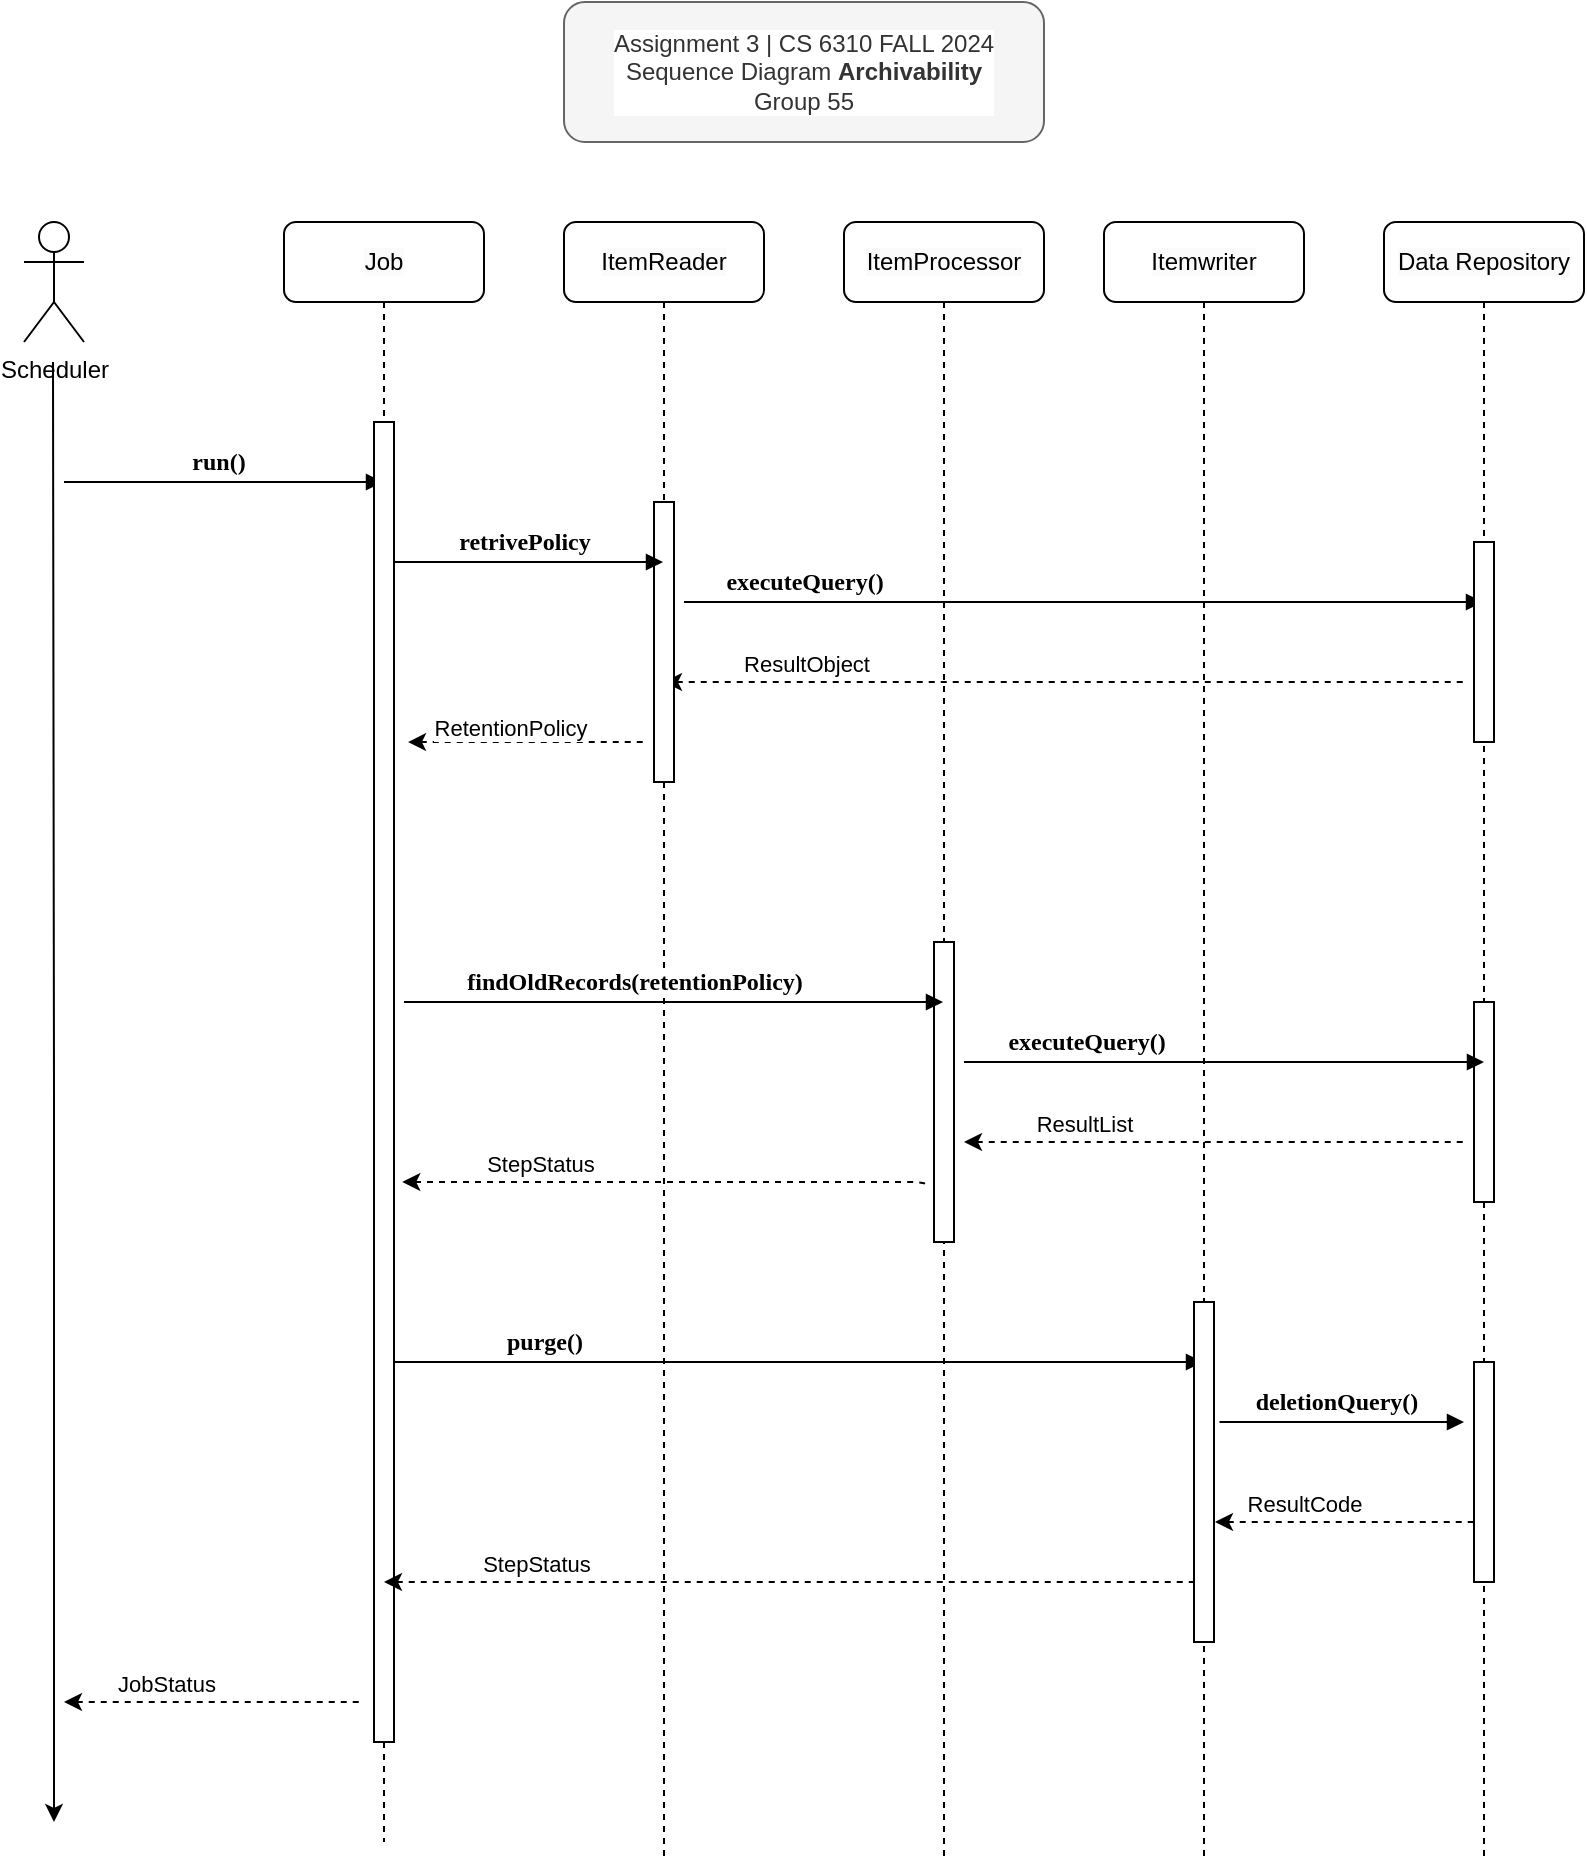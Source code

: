 <mxfile version="24.8.9">
  <diagram name="Page-1" id="2YBvvXClWsGukQMizWep">
    <mxGraphModel dx="851" dy="436" grid="1" gridSize="10" guides="1" tooltips="1" connect="1" arrows="1" fold="1" page="1" pageScale="1" pageWidth="850" pageHeight="1100" math="0" shadow="0">
      <root>
        <mxCell id="0" />
        <mxCell id="1" parent="0" />
        <mxCell id="ueSmNJdZmO534fqpI7w7-6" value="&lt;div&gt;Scheduler&lt;/div&gt;" style="shape=umlActor;verticalLabelPosition=bottom;verticalAlign=top;html=1;labelBackgroundColor=default;" vertex="1" parent="1">
          <mxGeometry x="50" y="120" width="30" height="60" as="geometry" />
        </mxCell>
        <mxCell id="ueSmNJdZmO534fqpI7w7-7" style="edgeStyle=orthogonalEdgeStyle;rounded=0;orthogonalLoop=1;jettySize=auto;html=1;labelBackgroundColor=default;" edge="1" parent="1">
          <mxGeometry relative="1" as="geometry">
            <mxPoint x="65" y="920" as="targetPoint" />
            <mxPoint x="64.5" y="190" as="sourcePoint" />
          </mxGeometry>
        </mxCell>
        <mxCell id="ueSmNJdZmO534fqpI7w7-8" value="" style="html=1;verticalAlign=bottom;endArrow=block;labelBackgroundColor=default;fontFamily=Verdana;fontSize=12;edgeStyle=elbowEdgeStyle;elbow=vertical;" edge="1" parent="1" target="ueSmNJdZmO534fqpI7w7-10">
          <mxGeometry x="-0.423" relative="1" as="geometry">
            <mxPoint x="70" y="250" as="sourcePoint" />
            <mxPoint x="210" y="250" as="targetPoint" />
            <mxPoint as="offset" />
          </mxGeometry>
        </mxCell>
        <mxCell id="ueSmNJdZmO534fqpI7w7-9" value="&lt;font face=&quot;Verdana&quot;&gt;&lt;span style=&quot;font-size: 12px;&quot;&gt;&lt;b&gt;run()&lt;/b&gt;&lt;/span&gt;&lt;/font&gt;" style="edgeLabel;html=1;align=center;verticalAlign=middle;resizable=0;points=[];labelBackgroundColor=default;" vertex="1" connectable="0" parent="ueSmNJdZmO534fqpI7w7-8">
          <mxGeometry x="-0.466" y="1" relative="1" as="geometry">
            <mxPoint x="34" y="-9" as="offset" />
          </mxGeometry>
        </mxCell>
        <mxCell id="ueSmNJdZmO534fqpI7w7-10" value="&lt;span style=&quot;font-family: Helvetica; background-color: rgb(251, 251, 251);&quot;&gt;Job&lt;/span&gt;" style="shape=umlLifeline;perimeter=lifelinePerimeter;whiteSpace=wrap;html=1;container=1;collapsible=0;recursiveResize=0;outlineConnect=0;rounded=1;shadow=0;comic=0;labelBackgroundColor=default;strokeWidth=1;fontFamily=Verdana;fontSize=12;align=center;movable=1;resizable=1;rotatable=1;deletable=1;editable=1;locked=0;connectable=1;" vertex="1" parent="1">
          <mxGeometry x="180" y="120" width="100" height="810" as="geometry" />
        </mxCell>
        <mxCell id="ueSmNJdZmO534fqpI7w7-12" value="" style="html=1;points=[];perimeter=orthogonalPerimeter;rounded=0;shadow=0;comic=0;labelBackgroundColor=default;strokeWidth=1;fontFamily=Verdana;fontSize=12;align=center;" vertex="1" parent="ueSmNJdZmO534fqpI7w7-10">
          <mxGeometry x="45" y="100" width="10" height="660" as="geometry" />
        </mxCell>
        <mxCell id="ueSmNJdZmO534fqpI7w7-54" value="" style="html=1;verticalAlign=bottom;endArrow=block;labelBackgroundColor=default;fontFamily=Verdana;fontSize=12;edgeStyle=elbowEdgeStyle;elbow=vertical;" edge="1" parent="ueSmNJdZmO534fqpI7w7-10" target="ueSmNJdZmO534fqpI7w7-26">
          <mxGeometry x="-0.423" relative="1" as="geometry">
            <mxPoint x="55" y="570" as="sourcePoint" />
            <mxPoint x="320" y="570.5" as="targetPoint" />
            <mxPoint as="offset" />
          </mxGeometry>
        </mxCell>
        <mxCell id="ueSmNJdZmO534fqpI7w7-55" value="&lt;font face=&quot;Verdana&quot;&gt;&lt;span style=&quot;font-size: 12px;&quot;&gt;&lt;b&gt;purge()&lt;/b&gt;&lt;/span&gt;&lt;/font&gt;" style="edgeLabel;html=1;align=center;verticalAlign=middle;resizable=0;points=[];labelBackgroundColor=default;" vertex="1" connectable="0" parent="ueSmNJdZmO534fqpI7w7-54">
          <mxGeometry x="-0.466" y="1" relative="1" as="geometry">
            <mxPoint x="-33" y="-9" as="offset" />
          </mxGeometry>
        </mxCell>
        <mxCell id="ueSmNJdZmO534fqpI7w7-65" value="&lt;font face=&quot;Helvetica&quot;&gt;&lt;span style=&quot;font-size: 11px; text-wrap: wrap;&quot;&gt;JobStatus&lt;/span&gt;&lt;/font&gt;" style="html=1;verticalAlign=bottom;endArrow=none;labelBackgroundColor=default;fontFamily=Verdana;fontSize=12;edgeStyle=elbowEdgeStyle;elbow=horizontal;dashed=1;startArrow=classic;startFill=1;endFill=0;" edge="1" parent="ueSmNJdZmO534fqpI7w7-10">
          <mxGeometry x="-0.332" relative="1" as="geometry">
            <mxPoint x="-110" y="740" as="sourcePoint" />
            <mxPoint x="39.5" y="740" as="targetPoint" />
            <mxPoint x="1" as="offset" />
            <Array as="points">
              <mxPoint x="-50" y="740" />
            </Array>
          </mxGeometry>
        </mxCell>
        <mxCell id="ueSmNJdZmO534fqpI7w7-24" value="&lt;font face=&quot;Helvetica&quot;&gt;&lt;span style=&quot;background-color: rgb(251, 251, 251);&quot;&gt;ItemProcessor&lt;/span&gt;&lt;/font&gt;" style="shape=umlLifeline;perimeter=lifelinePerimeter;whiteSpace=wrap;html=1;container=1;collapsible=0;recursiveResize=0;outlineConnect=0;rounded=1;shadow=0;comic=0;labelBackgroundColor=default;strokeWidth=1;fontFamily=Verdana;fontSize=12;align=center;movable=1;resizable=1;rotatable=1;deletable=1;editable=1;locked=0;connectable=1;" vertex="1" parent="1">
          <mxGeometry x="460" y="120" width="100" height="820" as="geometry" />
        </mxCell>
        <mxCell id="ueSmNJdZmO534fqpI7w7-25" value="" style="html=1;points=[];perimeter=orthogonalPerimeter;rounded=0;shadow=0;comic=0;labelBackgroundColor=default;strokeWidth=1;fontFamily=Verdana;fontSize=12;align=center;" vertex="1" parent="ueSmNJdZmO534fqpI7w7-24">
          <mxGeometry x="45" y="360" width="10" height="150" as="geometry" />
        </mxCell>
        <mxCell id="ueSmNJdZmO534fqpI7w7-26" value="&lt;font face=&quot;Helvetica&quot;&gt;&lt;span style=&quot;background-color: rgb(251, 251, 251);&quot;&gt;Itemwriter&lt;/span&gt;&lt;/font&gt;" style="shape=umlLifeline;perimeter=lifelinePerimeter;whiteSpace=wrap;html=1;container=1;collapsible=0;recursiveResize=0;outlineConnect=0;rounded=1;shadow=0;comic=0;labelBackgroundColor=default;strokeWidth=1;fontFamily=Verdana;fontSize=12;align=center;movable=1;resizable=1;rotatable=1;deletable=1;editable=1;locked=0;connectable=1;" vertex="1" parent="1">
          <mxGeometry x="590" y="120" width="100" height="820" as="geometry" />
        </mxCell>
        <mxCell id="ueSmNJdZmO534fqpI7w7-27" value="" style="html=1;points=[];perimeter=orthogonalPerimeter;rounded=0;shadow=0;comic=0;labelBackgroundColor=default;strokeWidth=1;fontFamily=Verdana;fontSize=12;align=center;" vertex="1" parent="ueSmNJdZmO534fqpI7w7-26">
          <mxGeometry x="45" y="540" width="10" height="170" as="geometry" />
        </mxCell>
        <mxCell id="ueSmNJdZmO534fqpI7w7-33" value="&lt;font face=&quot;Helvetica&quot;&gt;&lt;span style=&quot;font-size: 11px; text-wrap: wrap;&quot;&gt;ResultObject&lt;/span&gt;&lt;/font&gt;" style="html=1;verticalAlign=bottom;endArrow=none;labelBackgroundColor=default;fontFamily=Verdana;fontSize=12;edgeStyle=elbowEdgeStyle;elbow=vertical;dashed=1;startArrow=classic;startFill=1;endFill=0;" edge="1" parent="1" source="ueSmNJdZmO534fqpI7w7-39">
          <mxGeometry x="-0.648" relative="1" as="geometry">
            <mxPoint x="629.996" y="350" as="sourcePoint" />
            <mxPoint x="770" y="350" as="targetPoint" />
            <mxPoint as="offset" />
          </mxGeometry>
        </mxCell>
        <mxCell id="ueSmNJdZmO534fqpI7w7-28" value="" style="html=1;verticalAlign=bottom;endArrow=block;labelBackgroundColor=default;fontFamily=Verdana;fontSize=12;edgeStyle=elbowEdgeStyle;elbow=vertical;" edge="1" parent="1" target="ueSmNJdZmO534fqpI7w7-47">
          <mxGeometry x="-0.423" relative="1" as="geometry">
            <mxPoint x="380" y="310" as="sourcePoint" />
            <mxPoint x="509.5" y="310" as="targetPoint" />
            <mxPoint as="offset" />
          </mxGeometry>
        </mxCell>
        <mxCell id="ueSmNJdZmO534fqpI7w7-29" value="&lt;font face=&quot;Verdana&quot;&gt;&lt;span style=&quot;font-size: 12px;&quot;&gt;&lt;b&gt;executeQuery()&lt;/b&gt;&lt;/span&gt;&lt;/font&gt;" style="edgeLabel;html=1;align=center;verticalAlign=middle;resizable=0;points=[];labelBackgroundColor=default;" vertex="1" connectable="0" parent="ueSmNJdZmO534fqpI7w7-28">
          <mxGeometry x="-0.466" y="1" relative="1" as="geometry">
            <mxPoint x="-47" y="-9" as="offset" />
          </mxGeometry>
        </mxCell>
        <mxCell id="ueSmNJdZmO534fqpI7w7-39" value="&lt;font face=&quot;Helvetica&quot;&gt;&lt;span style=&quot;background-color: rgb(251, 251, 251);&quot;&gt;ItemReader&lt;/span&gt;&lt;/font&gt;" style="shape=umlLifeline;perimeter=lifelinePerimeter;whiteSpace=wrap;html=1;container=1;collapsible=0;recursiveResize=0;outlineConnect=0;rounded=1;shadow=0;comic=0;labelBackgroundColor=default;strokeWidth=1;fontFamily=Verdana;fontSize=12;align=center;movable=1;resizable=1;rotatable=1;deletable=1;editable=1;locked=0;connectable=1;" vertex="1" parent="1">
          <mxGeometry x="320" y="120" width="100" height="820" as="geometry" />
        </mxCell>
        <mxCell id="ueSmNJdZmO534fqpI7w7-40" value="" style="html=1;points=[];perimeter=orthogonalPerimeter;rounded=0;shadow=0;comic=0;labelBackgroundColor=default;strokeWidth=1;fontFamily=Verdana;fontSize=12;align=center;" vertex="1" parent="ueSmNJdZmO534fqpI7w7-39">
          <mxGeometry x="45" y="140" width="10" height="140" as="geometry" />
        </mxCell>
        <mxCell id="ueSmNJdZmO534fqpI7w7-52" value="&lt;font face=&quot;Helvetica&quot;&gt;&lt;span style=&quot;font-size: 11px; text-wrap: wrap;&quot;&gt;RetentionPolicy&lt;/span&gt;&lt;/font&gt;" style="html=1;verticalAlign=bottom;endArrow=none;labelBackgroundColor=default;fontFamily=Verdana;fontSize=12;edgeStyle=elbowEdgeStyle;elbow=vertical;dashed=1;startArrow=classic;startFill=1;endFill=0;" edge="1" parent="ueSmNJdZmO534fqpI7w7-39">
          <mxGeometry x="-0.133" y="-2" relative="1" as="geometry">
            <mxPoint x="-78" y="260.01" as="sourcePoint" />
            <mxPoint x="40" y="260" as="targetPoint" />
            <mxPoint as="offset" />
          </mxGeometry>
        </mxCell>
        <mxCell id="ueSmNJdZmO534fqpI7w7-36" value="" style="html=1;verticalAlign=bottom;endArrow=block;labelBackgroundColor=default;fontFamily=Verdana;fontSize=12;edgeStyle=elbowEdgeStyle;elbow=vertical;" edge="1" parent="ueSmNJdZmO534fqpI7w7-39" target="ueSmNJdZmO534fqpI7w7-24">
          <mxGeometry x="-0.423" relative="1" as="geometry">
            <mxPoint x="-80" y="390" as="sourcePoint" />
            <mxPoint x="65" y="360" as="targetPoint" />
            <mxPoint as="offset" />
            <Array as="points">
              <mxPoint x="120" y="390" />
            </Array>
          </mxGeometry>
        </mxCell>
        <mxCell id="ueSmNJdZmO534fqpI7w7-37" value="&lt;b style=&quot;font-family: Verdana; font-size: 12px;&quot;&gt;findOldRecords(retentionPolicy)&lt;/b&gt;" style="edgeLabel;html=1;align=center;verticalAlign=middle;resizable=0;points=[];labelBackgroundColor=default;" vertex="1" connectable="0" parent="ueSmNJdZmO534fqpI7w7-36">
          <mxGeometry x="-0.466" y="1" relative="1" as="geometry">
            <mxPoint x="43" y="-9" as="offset" />
          </mxGeometry>
        </mxCell>
        <mxCell id="ueSmNJdZmO534fqpI7w7-47" value="&lt;font face=&quot;Helvetica&quot;&gt;&lt;span style=&quot;background-color: rgb(251, 251, 251);&quot;&gt;Data Repository&lt;/span&gt;&lt;/font&gt;" style="shape=umlLifeline;perimeter=lifelinePerimeter;whiteSpace=wrap;html=1;container=1;collapsible=0;recursiveResize=0;outlineConnect=0;rounded=1;shadow=0;comic=0;labelBackgroundColor=default;strokeWidth=1;fontFamily=Verdana;fontSize=12;align=center;movable=1;resizable=1;rotatable=1;deletable=1;editable=1;locked=0;connectable=1;" vertex="1" parent="1">
          <mxGeometry x="730" y="120" width="100" height="820" as="geometry" />
        </mxCell>
        <mxCell id="ueSmNJdZmO534fqpI7w7-48" value="" style="html=1;points=[];perimeter=orthogonalPerimeter;rounded=0;shadow=0;comic=0;labelBackgroundColor=default;strokeWidth=1;fontFamily=Verdana;fontSize=12;align=center;" vertex="1" parent="ueSmNJdZmO534fqpI7w7-47">
          <mxGeometry x="45" y="160" width="10" height="100" as="geometry" />
        </mxCell>
        <mxCell id="ueSmNJdZmO534fqpI7w7-58" value="" style="html=1;points=[];perimeter=orthogonalPerimeter;rounded=0;shadow=0;comic=0;labelBackgroundColor=default;strokeWidth=1;fontFamily=Verdana;fontSize=12;align=center;" vertex="1" parent="ueSmNJdZmO534fqpI7w7-47">
          <mxGeometry x="45" y="570" width="10" height="110" as="geometry" />
        </mxCell>
        <mxCell id="ueSmNJdZmO534fqpI7w7-61" value="" style="html=1;points=[];perimeter=orthogonalPerimeter;rounded=0;shadow=0;comic=0;labelBackgroundColor=default;strokeWidth=1;fontFamily=Verdana;fontSize=12;align=center;" vertex="1" parent="ueSmNJdZmO534fqpI7w7-47">
          <mxGeometry x="45" y="390" width="10" height="100" as="geometry" />
        </mxCell>
        <mxCell id="ueSmNJdZmO534fqpI7w7-41" value="" style="html=1;verticalAlign=bottom;endArrow=block;labelBackgroundColor=default;fontFamily=Verdana;fontSize=12;edgeStyle=elbowEdgeStyle;elbow=vertical;" edge="1" parent="1">
          <mxGeometry x="-0.423" relative="1" as="geometry">
            <mxPoint x="235" y="290" as="sourcePoint" />
            <mxPoint x="369.5" y="290" as="targetPoint" />
            <mxPoint as="offset" />
          </mxGeometry>
        </mxCell>
        <mxCell id="ueSmNJdZmO534fqpI7w7-42" value="&lt;b style=&quot;font-family: Verdana; font-size: 12px;&quot;&gt;retrivePolicy&lt;/b&gt;" style="edgeLabel;html=1;align=center;verticalAlign=middle;resizable=0;points=[];labelBackgroundColor=default;" vertex="1" connectable="0" parent="ueSmNJdZmO534fqpI7w7-41">
          <mxGeometry x="-0.466" y="1" relative="1" as="geometry">
            <mxPoint x="29" y="-9" as="offset" />
          </mxGeometry>
        </mxCell>
        <mxCell id="ueSmNJdZmO534fqpI7w7-56" value="&lt;font face=&quot;Helvetica&quot;&gt;&lt;span style=&quot;font-size: 11px; text-wrap: wrap;&quot;&gt;StepStatus&lt;/span&gt;&lt;/font&gt;" style="html=1;verticalAlign=bottom;endArrow=none;labelBackgroundColor=default;fontFamily=Verdana;fontSize=12;edgeStyle=elbowEdgeStyle;elbow=vertical;dashed=1;startArrow=classic;startFill=1;endFill=0;" edge="1" parent="1">
          <mxGeometry x="-0.626" relative="1" as="geometry">
            <mxPoint x="230" y="800" as="sourcePoint" />
            <mxPoint x="635.37" y="800" as="targetPoint" />
            <mxPoint as="offset" />
            <Array as="points">
              <mxPoint x="420" y="800" />
              <mxPoint x="418.25" y="800" />
              <mxPoint x="478.25" y="810" />
            </Array>
          </mxGeometry>
        </mxCell>
        <mxCell id="ueSmNJdZmO534fqpI7w7-62" value="&lt;font face=&quot;Helvetica&quot;&gt;&lt;span style=&quot;font-size: 11px; text-wrap: wrap;&quot;&gt;ResultList&lt;/span&gt;&lt;/font&gt;" style="html=1;verticalAlign=bottom;endArrow=none;labelBackgroundColor=default;fontFamily=Verdana;fontSize=12;edgeStyle=elbowEdgeStyle;elbow=vertical;dashed=1;startArrow=classic;startFill=1;endFill=0;" edge="1" parent="1">
          <mxGeometry x="-0.52" relative="1" as="geometry">
            <mxPoint x="520" y="580" as="sourcePoint" />
            <mxPoint x="770" y="580" as="targetPoint" />
            <mxPoint as="offset" />
          </mxGeometry>
        </mxCell>
        <mxCell id="ueSmNJdZmO534fqpI7w7-63" value="" style="html=1;verticalAlign=bottom;endArrow=block;labelBackgroundColor=default;fontFamily=Verdana;fontSize=12;edgeStyle=elbowEdgeStyle;elbow=vertical;" edge="1" parent="1">
          <mxGeometry x="-0.423" relative="1" as="geometry">
            <mxPoint x="520" y="540" as="sourcePoint" />
            <mxPoint x="780" y="540" as="targetPoint" />
            <mxPoint as="offset" />
          </mxGeometry>
        </mxCell>
        <mxCell id="ueSmNJdZmO534fqpI7w7-64" value="&lt;b style=&quot;font-family: Verdana; font-size: 12px;&quot;&gt;executeQuery()&lt;/b&gt;" style="edgeLabel;html=1;align=center;verticalAlign=middle;resizable=0;points=[];labelBackgroundColor=default;" vertex="1" connectable="0" parent="ueSmNJdZmO534fqpI7w7-63">
          <mxGeometry x="-0.466" y="1" relative="1" as="geometry">
            <mxPoint x="-9" y="-9" as="offset" />
          </mxGeometry>
        </mxCell>
        <mxCell id="ueSmNJdZmO534fqpI7w7-35" value="&lt;span style=&quot;font-family: Helvetica; font-size: 11px; text-wrap: wrap;&quot;&gt;StepStatus&lt;/span&gt;" style="html=1;verticalAlign=bottom;endArrow=none;labelBackgroundColor=default;fontFamily=Verdana;fontSize=12;edgeStyle=elbowEdgeStyle;elbow=vertical;dashed=1;startArrow=classic;startFill=1;endFill=0;entryX=-0.15;entryY=0.75;entryDx=0;entryDy=0;entryPerimeter=0;" edge="1" parent="1">
          <mxGeometry x="-0.483" relative="1" as="geometry">
            <mxPoint x="239.13" y="600" as="sourcePoint" />
            <mxPoint x="500.88" y="602.5" as="targetPoint" />
            <mxPoint as="offset" />
            <Array as="points">
              <mxPoint x="419.13" y="600" />
              <mxPoint x="417.38" y="600" />
              <mxPoint x="477.38" y="610" />
            </Array>
          </mxGeometry>
        </mxCell>
        <mxCell id="ueSmNJdZmO534fqpI7w7-30" value="" style="html=1;verticalAlign=bottom;endArrow=block;labelBackgroundColor=default;fontFamily=Verdana;fontSize=12;edgeStyle=elbowEdgeStyle;elbow=vertical;" edge="1" parent="1">
          <mxGeometry x="-0.423" relative="1" as="geometry">
            <mxPoint x="647.75" y="720" as="sourcePoint" />
            <mxPoint x="770" y="720" as="targetPoint" />
            <mxPoint as="offset" />
          </mxGeometry>
        </mxCell>
        <mxCell id="ueSmNJdZmO534fqpI7w7-31" value="&lt;font face=&quot;Verdana&quot;&gt;&lt;span style=&quot;font-size: 12px;&quot;&gt;&lt;b&gt;deletionQuery()&lt;/b&gt;&lt;/span&gt;&lt;/font&gt;" style="edgeLabel;html=1;align=center;verticalAlign=middle;resizable=0;points=[];labelBackgroundColor=default;" vertex="1" connectable="0" parent="ueSmNJdZmO534fqpI7w7-30">
          <mxGeometry x="-0.466" y="1" relative="1" as="geometry">
            <mxPoint x="25" y="-9" as="offset" />
          </mxGeometry>
        </mxCell>
        <mxCell id="ueSmNJdZmO534fqpI7w7-49" value="&lt;font face=&quot;Helvetica&quot;&gt;&lt;span style=&quot;font-size: 11px; text-wrap: wrap;&quot;&gt;ResultCode&lt;/span&gt;&lt;/font&gt;" style="html=1;verticalAlign=bottom;endArrow=none;labelBackgroundColor=default;fontFamily=Verdana;fontSize=12;edgeStyle=elbowEdgeStyle;elbow=vertical;dashed=1;startArrow=classic;startFill=1;endFill=0;" edge="1" parent="1">
          <mxGeometry x="-0.332" relative="1" as="geometry">
            <mxPoint x="645.5" y="770" as="sourcePoint" />
            <mxPoint x="775" y="770" as="targetPoint" />
            <mxPoint x="1" as="offset" />
            <Array as="points">
              <mxPoint x="685.5" y="770" />
            </Array>
          </mxGeometry>
        </mxCell>
        <mxCell id="ueSmNJdZmO534fqpI7w7-66" value="Assignment 3 | CS 6310 FALL 2024&lt;div&gt;Sequence Diagram &lt;b&gt;Archivability&lt;/b&gt;&lt;/div&gt;&lt;div&gt;Group 55&lt;/div&gt;" style="rounded=1;whiteSpace=wrap;html=1;fillColor=#f5f5f5;fontColor=#333333;strokeColor=#666666;labelBackgroundColor=default;" vertex="1" parent="1">
          <mxGeometry x="320" y="10" width="240" height="70" as="geometry" />
        </mxCell>
      </root>
    </mxGraphModel>
  </diagram>
</mxfile>
